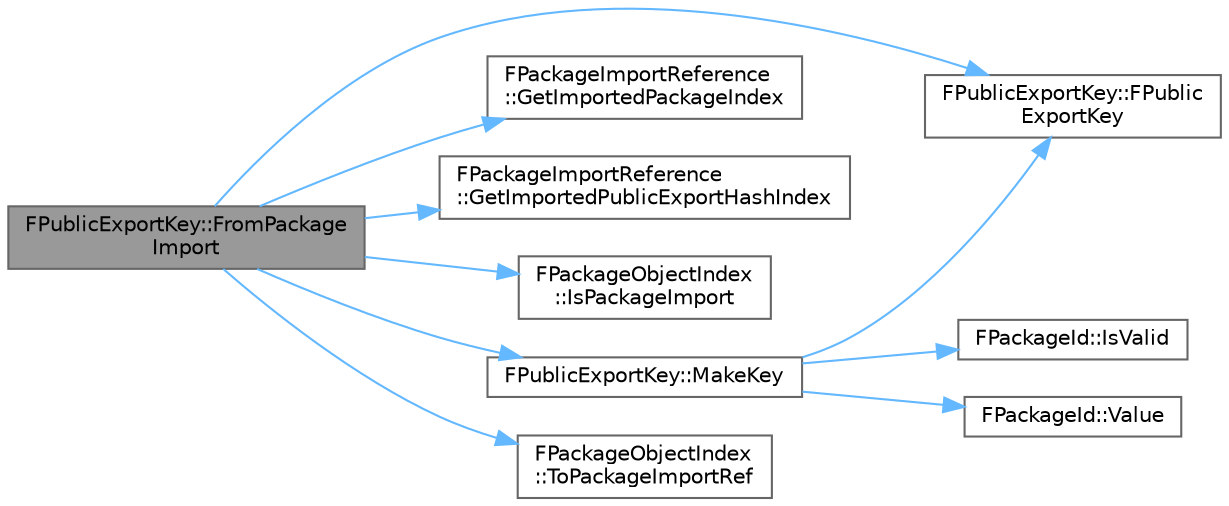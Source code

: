 digraph "FPublicExportKey::FromPackageImport"
{
 // INTERACTIVE_SVG=YES
 // LATEX_PDF_SIZE
  bgcolor="transparent";
  edge [fontname=Helvetica,fontsize=10,labelfontname=Helvetica,labelfontsize=10];
  node [fontname=Helvetica,fontsize=10,shape=box,height=0.2,width=0.4];
  rankdir="LR";
  Node1 [id="Node000001",label="FPublicExportKey::FromPackage\lImport",height=0.2,width=0.4,color="gray40", fillcolor="grey60", style="filled", fontcolor="black",tooltip=" "];
  Node1 -> Node2 [id="edge1_Node000001_Node000002",color="steelblue1",style="solid",tooltip=" "];
  Node2 [id="Node000002",label="FPublicExportKey::FPublic\lExportKey",height=0.2,width=0.4,color="grey40", fillcolor="white", style="filled",URL="$d5/d5b/classFPublicExportKey.html#aaea85f4d42e7c048a6cad0e2d5a950cd",tooltip=" "];
  Node1 -> Node3 [id="edge2_Node000001_Node000003",color="steelblue1",style="solid",tooltip=" "];
  Node3 [id="Node000003",label="FPackageImportReference\l::GetImportedPackageIndex",height=0.2,width=0.4,color="grey40", fillcolor="white", style="filled",URL="$da/d60/classFPackageImportReference.html#ad421f0625ed257e8a7c29e1710d6d399",tooltip=" "];
  Node1 -> Node4 [id="edge3_Node000001_Node000004",color="steelblue1",style="solid",tooltip=" "];
  Node4 [id="Node000004",label="FPackageImportReference\l::GetImportedPublicExportHashIndex",height=0.2,width=0.4,color="grey40", fillcolor="white", style="filled",URL="$da/d60/classFPackageImportReference.html#acd729a891ed97bdecc9a12e1faeaf302",tooltip=" "];
  Node1 -> Node5 [id="edge4_Node000001_Node000005",color="steelblue1",style="solid",tooltip=" "];
  Node5 [id="Node000005",label="FPackageObjectIndex\l::IsPackageImport",height=0.2,width=0.4,color="grey40", fillcolor="white", style="filled",URL="$da/dd6/classFPackageObjectIndex.html#a1bdcd2e36109bb5932bdcb0f35144f95",tooltip=" "];
  Node1 -> Node6 [id="edge5_Node000001_Node000006",color="steelblue1",style="solid",tooltip=" "];
  Node6 [id="Node000006",label="FPublicExportKey::MakeKey",height=0.2,width=0.4,color="grey40", fillcolor="white", style="filled",URL="$d5/d5b/classFPublicExportKey.html#af79ece70d1879a29fd1ce73adbda948f",tooltip=" "];
  Node6 -> Node2 [id="edge6_Node000006_Node000002",color="steelblue1",style="solid",tooltip=" "];
  Node6 -> Node7 [id="edge7_Node000006_Node000007",color="steelblue1",style="solid",tooltip=" "];
  Node7 [id="Node000007",label="FPackageId::IsValid",height=0.2,width=0.4,color="grey40", fillcolor="white", style="filled",URL="$d3/dc8/classFPackageId.html#abd8f0f38158bdbc09ca475013ce6b08f",tooltip=" "];
  Node6 -> Node8 [id="edge8_Node000006_Node000008",color="steelblue1",style="solid",tooltip=" "];
  Node8 [id="Node000008",label="FPackageId::Value",height=0.2,width=0.4,color="grey40", fillcolor="white", style="filled",URL="$d3/dc8/classFPackageId.html#abb78359639780063f1c6424a196df3e5",tooltip=" "];
  Node1 -> Node9 [id="edge9_Node000001_Node000009",color="steelblue1",style="solid",tooltip=" "];
  Node9 [id="Node000009",label="FPackageObjectIndex\l::ToPackageImportRef",height=0.2,width=0.4,color="grey40", fillcolor="white", style="filled",URL="$da/dd6/classFPackageObjectIndex.html#af5a641d57042c9ddea69bedd481b027f",tooltip=" "];
}
